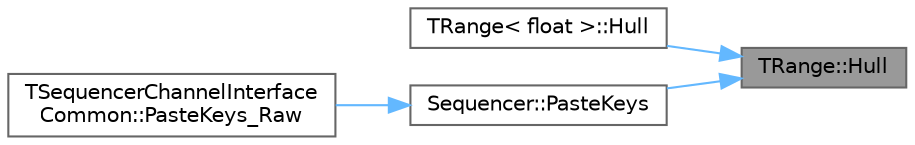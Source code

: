 digraph "TRange::Hull"
{
 // INTERACTIVE_SVG=YES
 // LATEX_PDF_SIZE
  bgcolor="transparent";
  edge [fontname=Helvetica,fontsize=10,labelfontname=Helvetica,labelfontsize=10];
  node [fontname=Helvetica,fontsize=10,shape=box,height=0.2,width=0.4];
  rankdir="RL";
  Node1 [id="Node000001",label="TRange::Hull",height=0.2,width=0.4,color="gray40", fillcolor="grey60", style="filled", fontcolor="black",tooltip="Compute the hull of two ranges."];
  Node1 -> Node2 [id="edge1_Node000001_Node000002",dir="back",color="steelblue1",style="solid",tooltip=" "];
  Node2 [id="Node000002",label="TRange\< float \>::Hull",height=0.2,width=0.4,color="grey40", fillcolor="white", style="filled",URL="$d0/d01/classTRange.html#a7acdbeb4f8269526cc0e04366f02a7f0",tooltip=" "];
  Node1 -> Node3 [id="edge2_Node000001_Node000003",dir="back",color="steelblue1",style="solid",tooltip=" "];
  Node3 [id="Node000003",label="Sequencer::PasteKeys",height=0.2,width=0.4,color="grey40", fillcolor="white", style="filled",URL="$d5/dd3/namespaceSequencer.html#a062923d35c4c3a0d0400f3838fe5f96a",tooltip="Paste the clipboard contents onto a channel."];
  Node3 -> Node4 [id="edge3_Node000003_Node000004",dir="back",color="steelblue1",style="solid",tooltip=" "];
  Node4 [id="Node000004",label="TSequencerChannelInterface\lCommon::PasteKeys_Raw",height=0.2,width=0.4,color="grey40", fillcolor="white", style="filled",URL="$da/dae/structTSequencerChannelInterfaceCommon.html#a1a17e6615d209053517bf7da3e141f98",tooltip="Paste the specified key track into the specified channel."];
}

